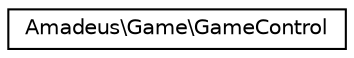 digraph "Graphical Class Hierarchy"
{
  edge [fontname="Helvetica",fontsize="10",labelfontname="Helvetica",labelfontsize="10"];
  node [fontname="Helvetica",fontsize="10",shape=record];
  rankdir="LR";
  Node0 [label="Amadeus\\Game\\GameControl",height=0.2,width=0.4,color="black", fillcolor="white", style="filled",URL="$classAmadeus_1_1Game_1_1GameControl.html"];
}
